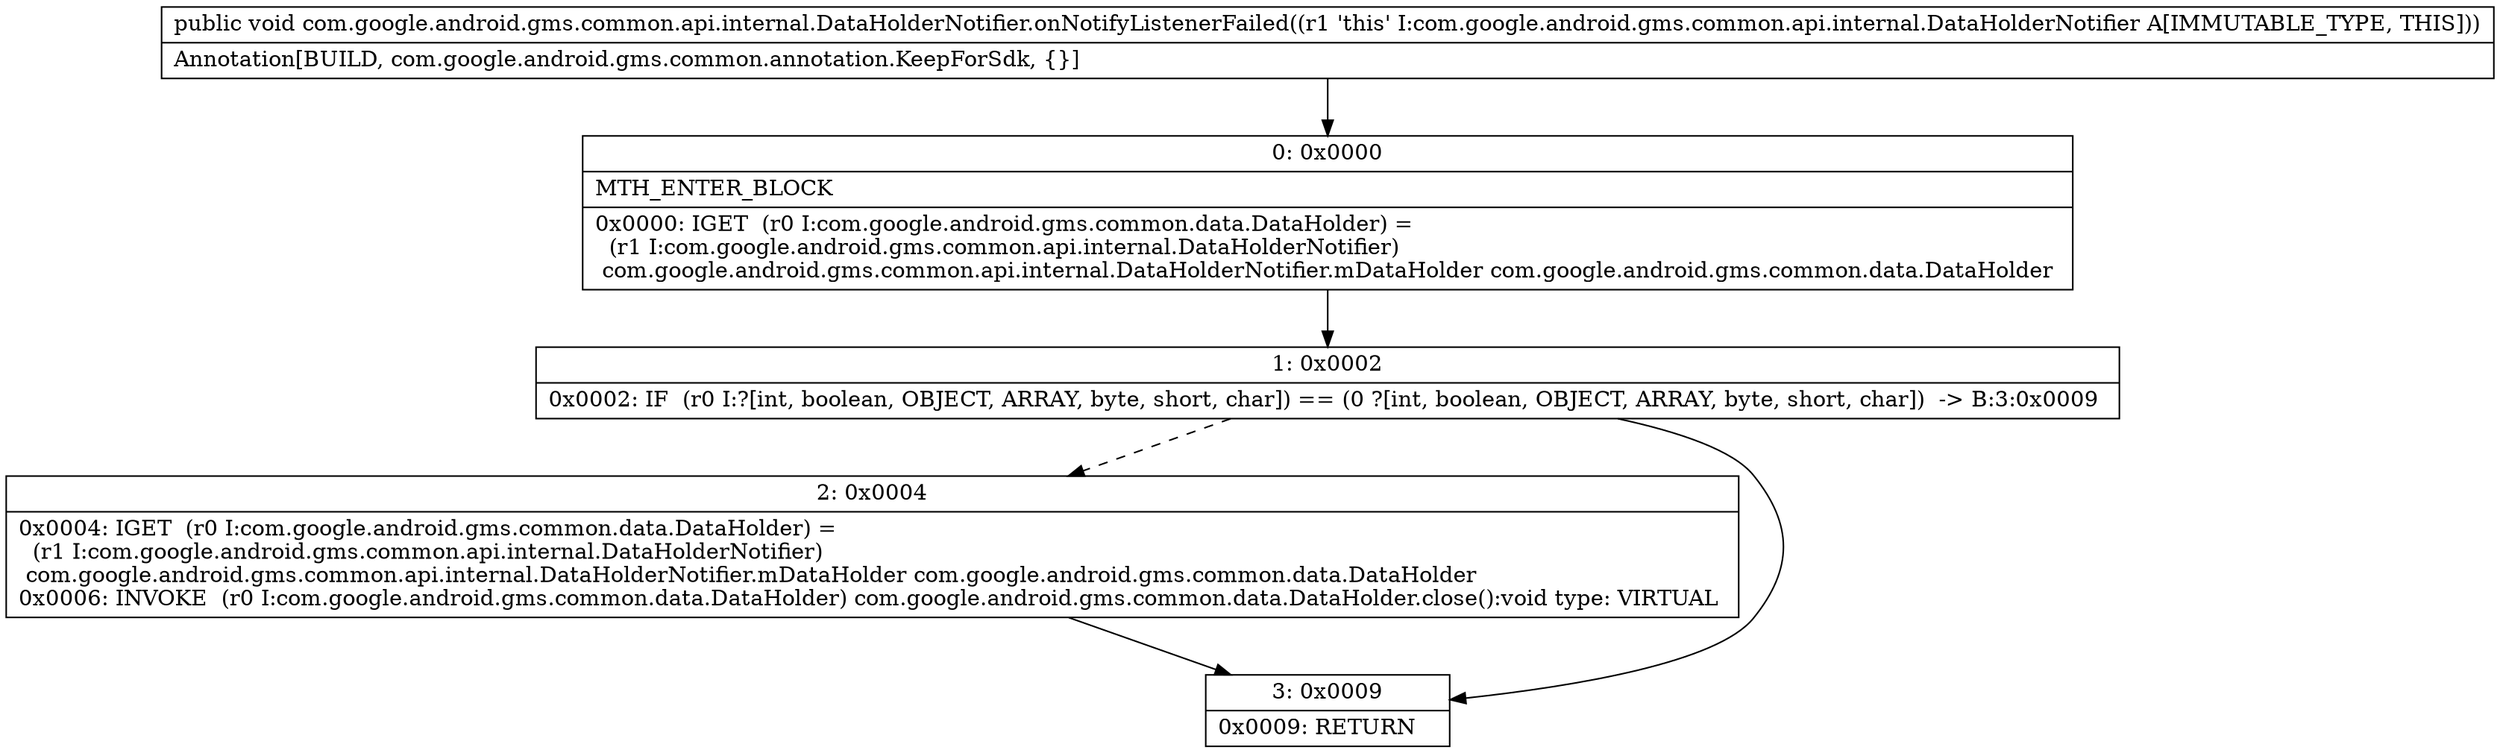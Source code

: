 digraph "CFG forcom.google.android.gms.common.api.internal.DataHolderNotifier.onNotifyListenerFailed()V" {
Node_0 [shape=record,label="{0\:\ 0x0000|MTH_ENTER_BLOCK\l|0x0000: IGET  (r0 I:com.google.android.gms.common.data.DataHolder) = \l  (r1 I:com.google.android.gms.common.api.internal.DataHolderNotifier)\l com.google.android.gms.common.api.internal.DataHolderNotifier.mDataHolder com.google.android.gms.common.data.DataHolder \l}"];
Node_1 [shape=record,label="{1\:\ 0x0002|0x0002: IF  (r0 I:?[int, boolean, OBJECT, ARRAY, byte, short, char]) == (0 ?[int, boolean, OBJECT, ARRAY, byte, short, char])  \-\> B:3:0x0009 \l}"];
Node_2 [shape=record,label="{2\:\ 0x0004|0x0004: IGET  (r0 I:com.google.android.gms.common.data.DataHolder) = \l  (r1 I:com.google.android.gms.common.api.internal.DataHolderNotifier)\l com.google.android.gms.common.api.internal.DataHolderNotifier.mDataHolder com.google.android.gms.common.data.DataHolder \l0x0006: INVOKE  (r0 I:com.google.android.gms.common.data.DataHolder) com.google.android.gms.common.data.DataHolder.close():void type: VIRTUAL \l}"];
Node_3 [shape=record,label="{3\:\ 0x0009|0x0009: RETURN   \l}"];
MethodNode[shape=record,label="{public void com.google.android.gms.common.api.internal.DataHolderNotifier.onNotifyListenerFailed((r1 'this' I:com.google.android.gms.common.api.internal.DataHolderNotifier A[IMMUTABLE_TYPE, THIS]))  | Annotation[BUILD, com.google.android.gms.common.annotation.KeepForSdk, \{\}]\l}"];
MethodNode -> Node_0;
Node_0 -> Node_1;
Node_1 -> Node_2[style=dashed];
Node_1 -> Node_3;
Node_2 -> Node_3;
}

